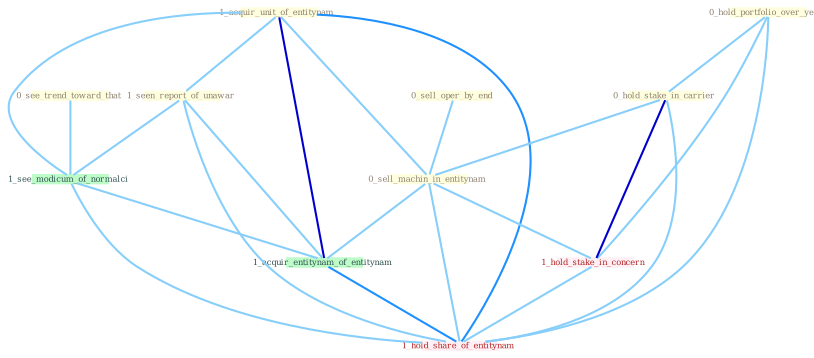 Graph G{ 
    node
    [shape=polygon,style=filled,width=.5,height=.06,color="#BDFCC9",fixedsize=true,fontsize=4,
    fontcolor="#2f4f4f"];
    {node
    [color="#ffffe0", fontcolor="#8b7d6b"] "1_acquir_unit_of_entitynam " "0_see_trend_toward_that " "1_seen_report_of_unawar " "0_hold_portfolio_over_year " "0_sell_oper_by_end " "0_hold_stake_in_carrier " "0_sell_machin_in_entitynam "}
{node [color="#fff0f5", fontcolor="#b22222"] "1_hold_stake_in_concern " "1_hold_share_of_entitynam "}
edge [color="#B0E2FF"];

	"1_acquir_unit_of_entitynam " -- "1_seen_report_of_unawar " [w="1", color="#87cefa" ];
	"1_acquir_unit_of_entitynam " -- "0_sell_machin_in_entitynam " [w="1", color="#87cefa" ];
	"1_acquir_unit_of_entitynam " -- "1_see_modicum_of_normalci " [w="1", color="#87cefa" ];
	"1_acquir_unit_of_entitynam " -- "1_acquir_entitynam_of_entitynam " [w="3", color="#0000cd" , len=0.6];
	"1_acquir_unit_of_entitynam " -- "1_hold_share_of_entitynam " [w="2", color="#1e90ff" , len=0.8];
	"0_see_trend_toward_that " -- "1_see_modicum_of_normalci " [w="1", color="#87cefa" ];
	"1_seen_report_of_unawar " -- "1_see_modicum_of_normalci " [w="1", color="#87cefa" ];
	"1_seen_report_of_unawar " -- "1_acquir_entitynam_of_entitynam " [w="1", color="#87cefa" ];
	"1_seen_report_of_unawar " -- "1_hold_share_of_entitynam " [w="1", color="#87cefa" ];
	"0_hold_portfolio_over_year " -- "0_hold_stake_in_carrier " [w="1", color="#87cefa" ];
	"0_hold_portfolio_over_year " -- "1_hold_stake_in_concern " [w="1", color="#87cefa" ];
	"0_hold_portfolio_over_year " -- "1_hold_share_of_entitynam " [w="1", color="#87cefa" ];
	"0_sell_oper_by_end " -- "0_sell_machin_in_entitynam " [w="1", color="#87cefa" ];
	"0_hold_stake_in_carrier " -- "0_sell_machin_in_entitynam " [w="1", color="#87cefa" ];
	"0_hold_stake_in_carrier " -- "1_hold_stake_in_concern " [w="3", color="#0000cd" , len=0.6];
	"0_hold_stake_in_carrier " -- "1_hold_share_of_entitynam " [w="1", color="#87cefa" ];
	"0_sell_machin_in_entitynam " -- "1_hold_stake_in_concern " [w="1", color="#87cefa" ];
	"0_sell_machin_in_entitynam " -- "1_acquir_entitynam_of_entitynam " [w="1", color="#87cefa" ];
	"0_sell_machin_in_entitynam " -- "1_hold_share_of_entitynam " [w="1", color="#87cefa" ];
	"1_hold_stake_in_concern " -- "1_hold_share_of_entitynam " [w="1", color="#87cefa" ];
	"1_see_modicum_of_normalci " -- "1_acquir_entitynam_of_entitynam " [w="1", color="#87cefa" ];
	"1_see_modicum_of_normalci " -- "1_hold_share_of_entitynam " [w="1", color="#87cefa" ];
	"1_acquir_entitynam_of_entitynam " -- "1_hold_share_of_entitynam " [w="2", color="#1e90ff" , len=0.8];
}